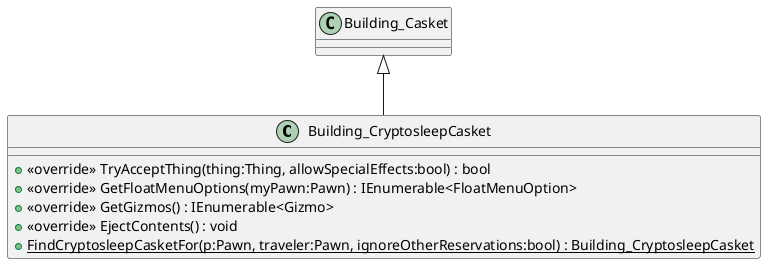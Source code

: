 @startuml
class Building_CryptosleepCasket {
    + <<override>> TryAcceptThing(thing:Thing, allowSpecialEffects:bool) : bool
    + <<override>> GetFloatMenuOptions(myPawn:Pawn) : IEnumerable<FloatMenuOption>
    + <<override>> GetGizmos() : IEnumerable<Gizmo>
    + <<override>> EjectContents() : void
    + {static} FindCryptosleepCasketFor(p:Pawn, traveler:Pawn, ignoreOtherReservations:bool) : Building_CryptosleepCasket
}
Building_Casket <|-- Building_CryptosleepCasket
@enduml
